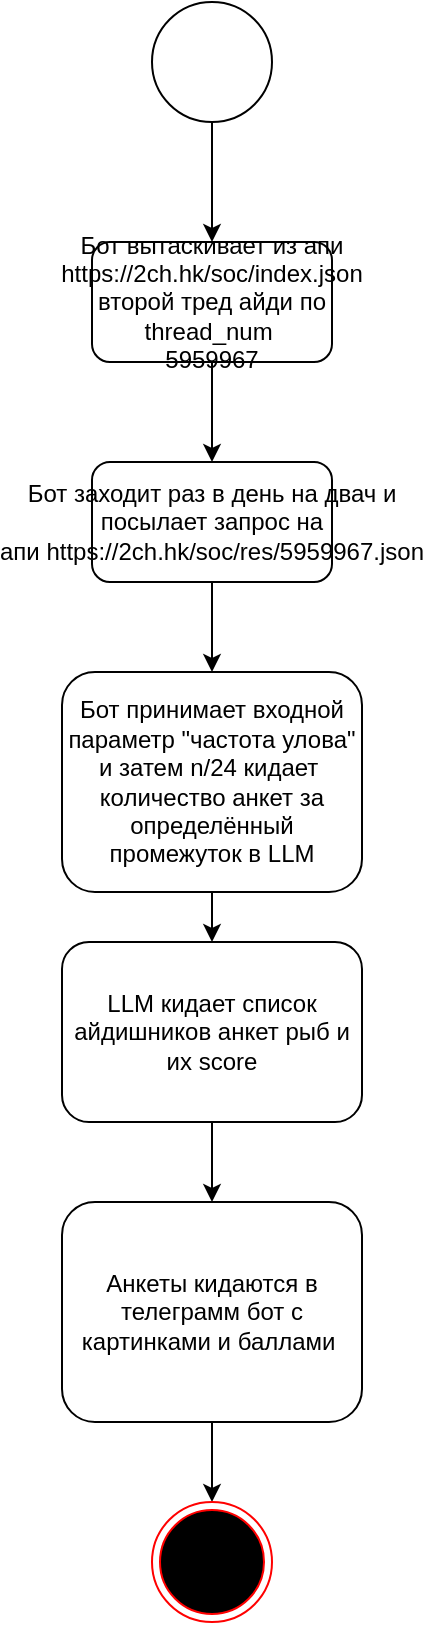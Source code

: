 <mxfile version="23.0.2" type="device">
  <diagram id="C5RBs43oDa-KdzZeNtuy" name="Page-1">
    <mxGraphModel dx="3151" dy="1822" grid="1" gridSize="10" guides="1" tooltips="1" connect="1" arrows="1" fold="1" page="1" pageScale="1" pageWidth="827" pageHeight="1169" math="0" shadow="0">
      <root>
        <mxCell id="WIyWlLk6GJQsqaUBKTNV-0" />
        <mxCell id="WIyWlLk6GJQsqaUBKTNV-1" parent="WIyWlLk6GJQsqaUBKTNV-0" />
        <mxCell id="xky7WtpBjT0TnvaHujCv-3" style="edgeStyle=orthogonalEdgeStyle;rounded=0;orthogonalLoop=1;jettySize=auto;html=1;" parent="WIyWlLk6GJQsqaUBKTNV-1" source="xky7WtpBjT0TnvaHujCv-2" edge="1">
          <mxGeometry relative="1" as="geometry">
            <mxPoint x="360" y="260" as="targetPoint" />
          </mxGeometry>
        </mxCell>
        <mxCell id="xky7WtpBjT0TnvaHujCv-2" value="" style="shape=ellipse;html=1;dashed=0;whiteSpace=wrap;aspect=fixed;perimeter=ellipsePerimeter;" parent="WIyWlLk6GJQsqaUBKTNV-1" vertex="1">
          <mxGeometry x="330" y="140" width="60" height="60" as="geometry" />
        </mxCell>
        <mxCell id="xky7WtpBjT0TnvaHujCv-11" style="edgeStyle=orthogonalEdgeStyle;rounded=0;orthogonalLoop=1;jettySize=auto;html=1;entryX=0.5;entryY=0;entryDx=0;entryDy=0;" parent="WIyWlLk6GJQsqaUBKTNV-1" source="xky7WtpBjT0TnvaHujCv-4" target="xky7WtpBjT0TnvaHujCv-10" edge="1">
          <mxGeometry relative="1" as="geometry" />
        </mxCell>
        <mxCell id="xky7WtpBjT0TnvaHujCv-4" value="Бот заходит раз в день на двач и посылает запрос на апи&amp;nbsp;https://2ch.hk/soc/res/5959967.json" style="rounded=1;whiteSpace=wrap;html=1;" parent="WIyWlLk6GJQsqaUBKTNV-1" vertex="1">
          <mxGeometry x="300" y="370" width="120" height="60" as="geometry" />
        </mxCell>
        <mxCell id="xky7WtpBjT0TnvaHujCv-6" style="edgeStyle=orthogonalEdgeStyle;rounded=0;orthogonalLoop=1;jettySize=auto;html=1;" parent="WIyWlLk6GJQsqaUBKTNV-1" source="xky7WtpBjT0TnvaHujCv-5" target="xky7WtpBjT0TnvaHujCv-4" edge="1">
          <mxGeometry relative="1" as="geometry" />
        </mxCell>
        <mxCell id="xky7WtpBjT0TnvaHujCv-5" value="Бот вытаскивает из апи https://2ch.hk/soc/index.json второй тред айди по thread_num&amp;nbsp;&lt;br&gt;5959967" style="rounded=1;whiteSpace=wrap;html=1;" parent="WIyWlLk6GJQsqaUBKTNV-1" vertex="1">
          <mxGeometry x="300" y="260" width="120" height="60" as="geometry" />
        </mxCell>
        <mxCell id="xky7WtpBjT0TnvaHujCv-14" style="edgeStyle=orthogonalEdgeStyle;rounded=0;orthogonalLoop=1;jettySize=auto;html=1;" parent="WIyWlLk6GJQsqaUBKTNV-1" source="xky7WtpBjT0TnvaHujCv-10" target="xky7WtpBjT0TnvaHujCv-13" edge="1">
          <mxGeometry relative="1" as="geometry" />
        </mxCell>
        <mxCell id="xky7WtpBjT0TnvaHujCv-10" value="Бот принимает входной параметр &quot;частота улова&quot; и затем n/24 кидает&amp;nbsp; количество анкет за определённый промежуток в LLM" style="rounded=1;whiteSpace=wrap;html=1;" parent="WIyWlLk6GJQsqaUBKTNV-1" vertex="1">
          <mxGeometry x="285" y="475" width="150" height="110" as="geometry" />
        </mxCell>
        <mxCell id="xky7WtpBjT0TnvaHujCv-20" style="edgeStyle=orthogonalEdgeStyle;rounded=0;orthogonalLoop=1;jettySize=auto;html=1;" parent="WIyWlLk6GJQsqaUBKTNV-1" source="xky7WtpBjT0TnvaHujCv-13" target="xky7WtpBjT0TnvaHujCv-15" edge="1">
          <mxGeometry relative="1" as="geometry" />
        </mxCell>
        <mxCell id="xky7WtpBjT0TnvaHujCv-13" value="LLM кидает список айдишников анкет рыб и их score" style="rounded=1;whiteSpace=wrap;html=1;" parent="WIyWlLk6GJQsqaUBKTNV-1" vertex="1">
          <mxGeometry x="285" y="610" width="150" height="90" as="geometry" />
        </mxCell>
        <mxCell id="xky7WtpBjT0TnvaHujCv-22" style="edgeStyle=orthogonalEdgeStyle;rounded=0;orthogonalLoop=1;jettySize=auto;html=1;entryX=0.5;entryY=0;entryDx=0;entryDy=0;" parent="WIyWlLk6GJQsqaUBKTNV-1" source="xky7WtpBjT0TnvaHujCv-15" target="xky7WtpBjT0TnvaHujCv-21" edge="1">
          <mxGeometry relative="1" as="geometry" />
        </mxCell>
        <mxCell id="xky7WtpBjT0TnvaHujCv-15" value="Анкеты кидаются в телеграмм бот c картинками и баллами&amp;nbsp;" style="rounded=1;whiteSpace=wrap;html=1;" parent="WIyWlLk6GJQsqaUBKTNV-1" vertex="1">
          <mxGeometry x="285" y="740" width="150" height="110" as="geometry" />
        </mxCell>
        <mxCell id="xky7WtpBjT0TnvaHujCv-21" value="" style="ellipse;html=1;shape=endState;fillColor=#000000;strokeColor=#ff0000;" parent="WIyWlLk6GJQsqaUBKTNV-1" vertex="1">
          <mxGeometry x="330" y="890" width="60" height="60" as="geometry" />
        </mxCell>
      </root>
    </mxGraphModel>
  </diagram>
</mxfile>
